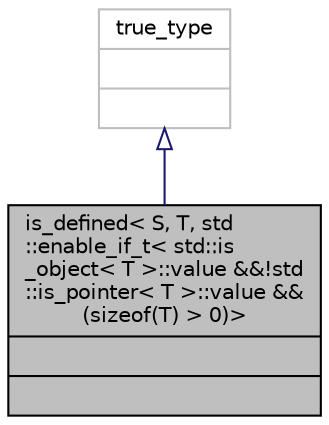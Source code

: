 digraph "is_defined&lt; S, T, std::enable_if_t&lt; std::is_object&lt; T &gt;::value &amp;&amp;!std::is_pointer&lt; T &gt;::value &amp;&amp;(sizeof(T) &gt; 0)&gt;"
{
 // INTERACTIVE_SVG=YES
  bgcolor="transparent";
  edge [fontname="Helvetica",fontsize="10",labelfontname="Helvetica",labelfontsize="10"];
  node [fontname="Helvetica",fontsize="10",shape=record];
  Node1 [label="{is_defined\< S, T, std\l::enable_if_t\< std::is\l_object\< T \>::value &&!std\l::is_pointer\< T \>::value &&\l(sizeof(T) \> 0)\>\n||}",height=0.2,width=0.4,color="black", fillcolor="grey75", style="filled" fontcolor="black"];
  Node2 -> Node1 [dir="back",color="midnightblue",fontsize="10",style="solid",arrowtail="onormal",fontname="Helvetica"];
  Node2 [label="{true_type\n||}",height=0.2,width=0.4,color="grey75"];
}

